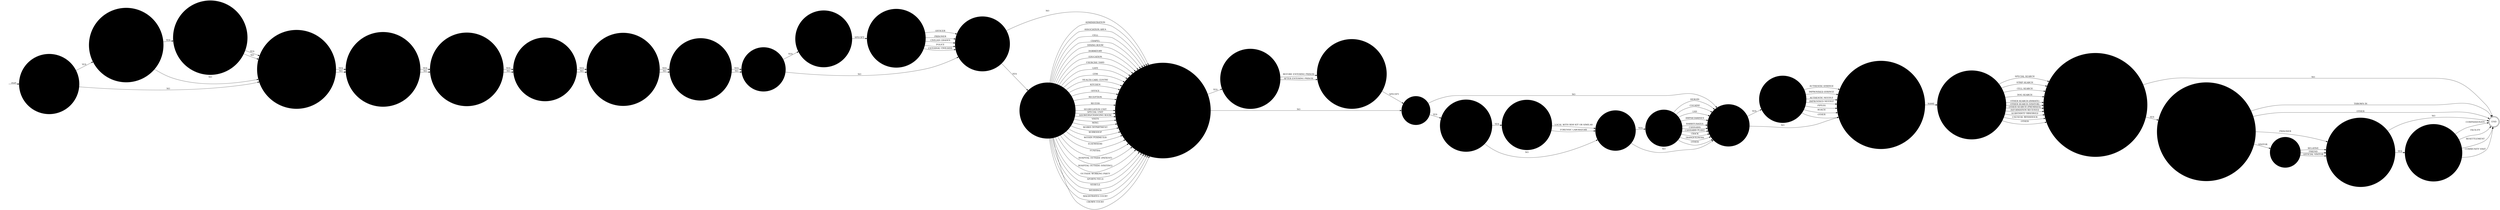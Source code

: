 digraph OLD_DRUGS {  rankdir=LR;
  node [shape = circle];
  START_NODE [label="", shape=none];
  START_NODE -> 44835 [label = "start"];
  END_NODE [label="END", shape="doublecircle"];
  44179 [label = "Was a visitor suspected of involvement and arrested by the police?", style="filled", color="#DDD"];
  44179 -> 44899 [label = "YES", style="filled", color="#DDD"];
  44179 -> 44396 [label = "NO", style="filled", color="#DDD"];
  44204 [label = "Is any member of staff facing disciplinary charges?", style="filled", color="#DDD"];
  44204 -> 44682 [label = "YES", style="filled", color="#DDD"];
  44204 -> 44682 [label = "NO", style="filled", color="#DDD"];
  44205 [label = "Describe the drug found", style="filled", color="#DDD"];
  44205 -> 44821 [label = "HEROIN", style="filled", color="#DDD"];
  44205 -> 44821 [label = "COCAINE", style="filled", color="#DDD"];
  44205 -> 44821 [label = "LSD", style="filled", color="#DDD"];
  44205 -> 44821 [label = "AMPHETAMINES", style="filled", color="#DDD"];
  44205 -> 44821 [label = "BARBITURATES", style="filled", color="#DDD"];
  44205 -> 44821 [label = "CANNABIS", style="filled", color="#DDD"];
  44205 -> 44821 [label = "CANNABIS PLANT", style="filled", color="#DDD"];
  44205 -> 44821 [label = "CRACK", style="filled", color="#DDD"];
  44205 -> 44821 [label = "TRANQUILISERS", style="filled", color="#DDD"];
  44205 -> 44821 [label = "OTHER", style="filled", color="#DDD"];
  44219 [label = "Was hospitalisation required?", style="filled", color="#DDD"];
  44219 -> 45057 [label = "YES", style="filled", color="#DDD"];
  44219 -> 44316 [label = "NO", style="filled", color="#DDD"];
  44224 [label = "Describe drug equipment found", style="filled", color="#DDD"];
  44224 -> 44818 [label = "AUTHENTIC SYRINGE", style="filled", color="#DDD"];
  44224 -> 44818 [label = "IMPROVISED SYRINGE", style="filled", color="#DDD"];
  44224 -> 44818 [label = "AUTHENTIC NEEDLE", style="filled", color="#DDD"];
  44224 -> 44818 [label = "IMPROVISED NEEDLE", style="filled", color="#DDD"];
  44224 -> 44818 [label = "PIPE(S)", style="filled", color="#DDD"];
  44224 -> 44818 [label = "ROACH", style="filled", color="#DDD"];
  44224 -> 44818 [label = "OTHER", style="filled", color="#DDD"];
  44243 [label = "Is the incident the subject of a police investigation?", style="filled", color="#DDD"];
  44243 -> 44502 [label = "YES", style="filled", color="#DDD"];
  44243 -> 44557 [label = "NO", style="filled", color="#DDD"];
  44316 [label = "Is the location of the incident known?", style="filled", color="#DDD"];
  44316 -> 44700 [label = "YES", style="filled", color="#DDD"];
  44316 -> 44179 [label = "NO", style="filled", color="#DDD"];
  44396 [label = "Was a drug found?", style="filled", color="#DDD"];
  44396 -> 44649 [label = "YES", style="filled", color="#DDD"];
  44396 -> 44821 [label = "NO", style="filled", color="#DDD"];
  44408 [label = "Describe how the drug or equipment was found", style="filled", color="#DDD"];
  44408 -> 45097 [label = "SPECIAL SEARCH", style="filled", color="#DDD"];
  44408 -> 45097 [label = "STRIP SEARCH", style="filled", color="#DDD"];
  44408 -> 45097 [label = "CELL SEARCH", style="filled", color="#DDD"];
  44408 -> 45097 [label = "DOG SEARCH", style="filled", color="#DDD"];
  44408 -> 45097 [label = "OTHER SEARCH (INMATE)", style="filled", color="#DDD"];
  44408 -> 45097 [label = "OTHER SEARCH (VISITOR)"];
  44408 -> 45097 [label = "OTHER SEARCH (PREMISES)", style="filled", color="#DDD"];
  44408 -> 45097 [label = "INFORMATION RECEIVED", style="filled", color="#DDD"];
  44408 -> 45097 [label = "SUBSTANCE OBSERVED", style="filled", color="#DDD"];
  44408 -> 45097 [label = "UNUSUAL BEHAVIOUR", style="filled", color="#DDD"];
  44408 -> 45097 [label = "OTHER", style="filled", color="#DDD"];
  44458 [label = "Describe the type of temporary release", style="filled", color="#DDD"];
  44458 -> END_NODE [label = "COMPASSIONATE", style="filled", color="#DDD"];
  44458 -> END_NODE [label = "FACILITY", style="filled", color="#DDD"];
  44458 -> END_NODE [label = "RESETTLEMENT", style="filled", color="#DDD"];
  44458 -> END_NODE [label = "COMMUNITY VISIT", style="filled", color="#DDD"];
  44502 [label = "Has any prosecution taken place or is any pending?", style="filled", color="#DDD"];
  44502 -> 44557 [label = "YES", style="filled", color="#DDD"];
  44502 -> 44557 [label = "NO", style="filled", color="#DDD"];
  44508 [label = "Enter description of person hospitalised", style="filled", color="#DDD"];
  44508 -> 44316 [label = "OFFICER", style="filled", color="#DDD"];
  44508 -> 44316 [label = "PRISONER", style="filled", color="#DDD"];
  44508 -> 44316 [label = "CIVILIAN GRADES", style="filled", color="#DDD"];
  44508 -> 44316 [label = "POLICE", style="filled", color="#DDD"];
  44508 -> 44316 [label = "EXTERNAL CIVILIANS", style="filled", color="#DDD"];
  44557 [label = "Is the incident the subject of an internal investigation?", style="filled", color="#DDD"];
  44557 -> 44664 [label = "YES", style="filled", color="#DDD"];
  44557 -> 44664 [label = "NO", style="filled", color="#DDD"];
  44635 [label = "How was the substance analysed?", style="filled", color="#DDD"];
  44635 -> 44982 [label = "LOCAL WITH BDH KIT OR SIMILAR", style="filled", color="#DDD"];
  44635 -> 44982 [label = "FORENSIC LABORATORY", style="filled", color="#DDD"];
  44649 [label = "Was the substance found analysed?", style="filled", color="#DDD"];
  44649 -> 44635 [label = "YES", style="filled", color="#DDD"];
  44649 -> 44982 [label = "NO", style="filled", color="#DDD"];
  44664 [label = "Is the incident subject to a governor's adjudication?", style="filled", color="#DDD"];
  44664 -> 44204 [label = "YES", style="filled", color="#DDD"];
  44664 -> 44204 [label = "NO", style="filled", color="#DDD"];
  44682 [label = "Is there any media interest in this incident?", style="filled", color="#DDD"];
  44682 -> 44792 [label = "YES", style="filled", color="#DDD"];
  44682 -> 44792 [label = "NO", style="filled", color="#DDD"];
  44700 [label = "What was the location of the incident?", style="filled", color="#DDD"];
  44700 -> 44179 [label = "ADMINISTRATION", style="filled", color="#DDD"];
  44700 -> 44179 [label = "ASSOCIATION AREA", style="filled", color="#DDD"];
  44700 -> 44179 [label = "CELL", style="filled", color="#DDD"];
  44700 -> 44179 [label = "CHAPEL", style="filled", color="#DDD"];
  44700 -> 44179 [label = "DINING ROOM", style="filled", color="#DDD"];
  44700 -> 44179 [label = "DORMITORY", style="filled", color="#DDD"];
  44700 -> 44179 [label = "EDUCATION", style="filled", color="#DDD"];
  44700 -> 44179 [label = "EXERCISE YARD", style="filled", color="#DDD"];
  44700 -> 44179 [label = "GATE", style="filled", color="#DDD"];
  44700 -> 44179 [label = "GYM", style="filled", color="#DDD"];
  44700 -> 44179 [label = "HEALTH CARE CENTRE", style="filled", color="#DDD"];
  44700 -> 44179 [label = "KITCHEN", style="filled", color="#DDD"];
  44700 -> 44179 [label = "OFFICE", style="filled", color="#DDD"];
  44700 -> 44179 [label = "RECEPTION", style="filled", color="#DDD"];
  44700 -> 44179 [label = "RECESS", style="filled", color="#DDD"];
  44700 -> 44179 [label = "SEGREGATION UNIT", style="filled", color="#DDD"];
  44700 -> 44179 [label = "SPECIAL UNIT", style="filled", color="#DDD"];
  44700 -> 44179 [label = "SHOWERS/CHANGING ROOM", style="filled", color="#DDD"];
  44700 -> 44179 [label = "VISITS", style="filled", color="#DDD"];
  44700 -> 44179 [label = "WING", style="filled", color="#DDD"];
  44700 -> 44179 [label = "WORKS DEPARTMENT", style="filled", color="#DDD"];
  44700 -> 44179 [label = "WORKSHOP", style="filled", color="#DDD"];
  44700 -> 44179 [label = "WITHIN PERIMETER", style="filled", color="#DDD"];
  44700 -> 44179 [label = "ELSEWHERE", style="filled", color="#DDD"];
  44700 -> 44179 [label = "FUNERAL", style="filled", color="#DDD"];
  44700 -> 44179 [label = "HOSPITAL OUTSIDE (PATIENT)", style="filled", color="#DDD"];
  44700 -> 44179 [label = "HOSPITAL OUTSIDE (VISITING)", style="filled", color="#DDD"];
  44700 -> 44179 [label = "OUTSIDE WORKING PARTY", style="filled", color="#DDD"];
  44700 -> 44179 [label = "SPORTS FIELD", style="filled", color="#DDD"];
  44700 -> 44179 [label = "VEHICLE", style="filled", color="#DDD"];
  44700 -> 44179 [label = "WEDDINGS", style="filled", color="#DDD"];
  44700 -> 44179 [label = "MAGISTRATES COURT", style="filled", color="#DDD"];
  44700 -> 44179 [label = "CROWN COURT", style="filled", color="#DDD"];
  44765 [label = "Is this incident associated with an assault?", style="filled", color="#DDD"];
  44765 -> 44219 [label = "YES", style="filled", color="#DDD"];
  44765 -> 44219 [label = "NO", style="filled", color="#DDD"];
  44792 [label = "Has the prison service press office been informed?", style="filled", color="#DDD"];
  44792 -> 44765 [label = "YES", style="filled", color="#DDD"];
  44792 -> 44765 [label = "NO", style="filled", color="#DDD"];
  44795 [label = "Describe the drug/equipment method of entry into the establishment", style="filled", color="#DDD"];
  44795 -> 45008 [label = "PRISONER", style="filled", color="#DDD"];
  44795 -> 45168 [label = "VISITOR", style="filled", color="#DDD"];
  44795 -> END_NODE [label = "THROWN IN", style="filled", color="#DDD"];
  44795 -> END_NODE [label = "OTHER", style="filled", color="#DDD"];
  44807 [label = "To which police station was the visitor taken to?", style="filled", color="#DDD"];
  44807 -> 44396 [label = "SPECIFY", style="filled", color="#DDD"];
  44818 [label = "To which police station are seized drugs sent for destruction?", style="filled", color="#DDD"];
  44818 -> 44408 [label = "NAME", style="filled", color="#DDD"];
  44821 [label = "Was drug equipment found?", style="filled", color="#DDD"];
  44821 -> 44224 [label = "YES", style="filled", color="#DDD"];
  44821 -> 44818 [label = "NO", style="filled", color="#DDD"];
  44835 [label = "Were the police informed of the incident?", style="filled", color="#DDD"];
  44835 -> 44243 [label = "YES", style="filled", color="#DDD"];
  44835 -> 44557 [label = "NO", style="filled", color="#DDD"];
  44899 [label = "Describe circumstances of visitors arrest", style="filled", color="#DDD"];
  44899 -> 44807 [label = "BEFORE ENTERING PRISON", style="filled", color="#DDD"];
  44899 -> 44807 [label = "AFTER ENTERING PRISON", style="filled", color="#DDD"];
  44982 [label = "Was the substance a drug?", style="filled", color="#DDD"];
  44982 -> 44205 [label = "YES", style="filled", color="#DDD"];
  44982 -> 44821 [label = "NO", style="filled", color="#DDD"];
  45008 [label = "Were the drugs obtained on temporary release?", style="filled", color="#DDD"];
  45008 -> 44458 [label = "YES", style="filled", color="#DDD"];
  45008 -> END_NODE [label = "NO", style="filled", color="#DDD"];
  45057 [label = "Describe the reason for hospitalisation", style="filled", color="#DDD"];
  45057 -> 44508 [label = "SPECIFY", style="filled", color="#DDD"];
  45097 [label = "Is the method of entry of drug/equipment into the establishment known?", style="filled", color="#DDD"];
  45097 -> 44795 [label = "YES", style="filled", color="#DDD"];
  45097 -> END_NODE [label = "NO", style="filled", color="#DDD"];
  45168 [label = "Describe the visitor", style="filled", color="#DDD"];
  45168 -> 45008 [label = "RELATIVE", style="filled", color="#DDD"];
  45168 -> 45008 [label = "FRIEND", style="filled", color="#DDD"];
  45168 -> 45008 [label = "OFFICIAL VISITOR", style="filled", color="#DDD"];
}

